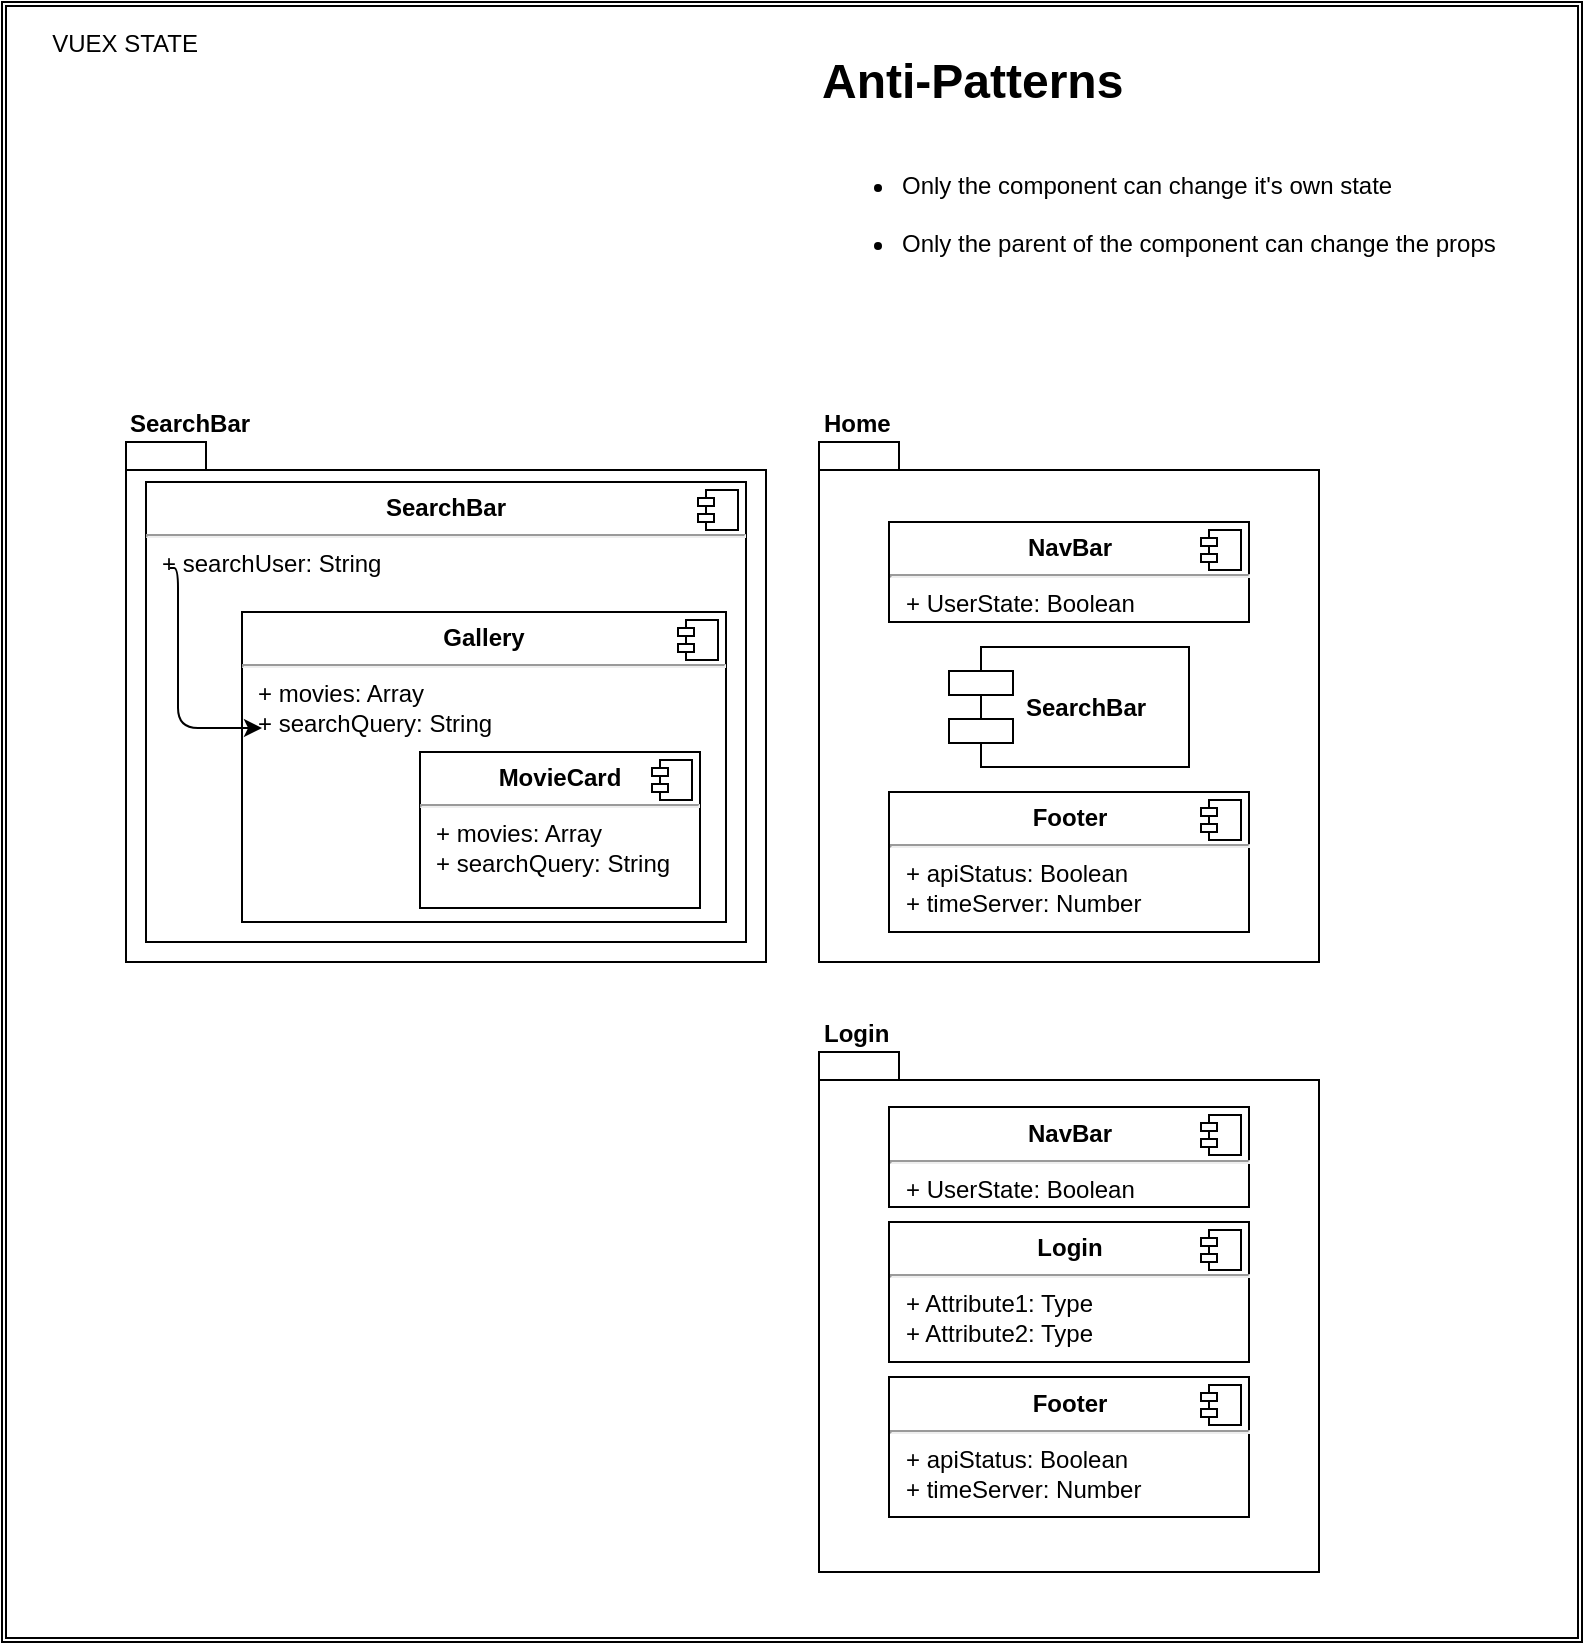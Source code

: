<mxfile version="10.9.5" type="device"><diagram id="QacMfeAh82CViABxAXT-" name="Page-1"><mxGraphModel dx="946" dy="606" grid="1" gridSize="10" guides="1" tooltips="1" connect="1" arrows="1" fold="1" page="1" pageScale="1" pageWidth="827" pageHeight="1169" math="0" shadow="0"><root><mxCell id="0"/><mxCell id="1" parent="0"/><mxCell id="YCaqPxZkfvd1cFvyeWf6-24" value="VUEX STATE" style="shape=ext;double=1;rounded=0;whiteSpace=wrap;html=1;labelBackgroundColor=#ffffff;align=right;labelPosition=left;verticalLabelPosition=top;verticalAlign=bottom;spacingRight=-100;spacingBottom=-30;" parent="1" vertex="1"><mxGeometry x="20" y="20" width="790" height="820" as="geometry"/></mxCell><mxCell id="YCaqPxZkfvd1cFvyeWf6-19" value="" style="group" parent="1" vertex="1" connectable="0"><mxGeometry x="428.5" y="240" width="250" height="260" as="geometry"/></mxCell><mxCell id="YCaqPxZkfvd1cFvyeWf6-14" value="Home" style="shape=folder;fontStyle=1;spacingTop=-15;tabWidth=40;tabHeight=14;tabPosition=left;labelBackgroundColor=#ffffff;labelPosition=center;verticalLabelPosition=top;align=left;verticalAlign=bottom;whiteSpace=wrap;html=1;" parent="YCaqPxZkfvd1cFvyeWf6-19" vertex="1"><mxGeometry width="250" height="260" as="geometry"/></mxCell><mxCell id="YCaqPxZkfvd1cFvyeWf6-3" value="&lt;p style=&quot;margin: 0px ; margin-top: 6px ; text-align: center&quot;&gt;&lt;b&gt;NavBar&lt;/b&gt;&lt;/p&gt;&lt;hr&gt;&lt;p style=&quot;margin: 0px ; margin-left: 8px&quot;&gt;+ UserState: Boolean&lt;br&gt;&lt;/p&gt;" style="align=left;overflow=fill;html=1;labelBackgroundColor=none;" parent="YCaqPxZkfvd1cFvyeWf6-19" vertex="1"><mxGeometry x="35" y="40" width="180" height="50" as="geometry"/></mxCell><mxCell id="YCaqPxZkfvd1cFvyeWf6-4" value="" style="shape=component;jettyWidth=8;jettyHeight=4;" parent="YCaqPxZkfvd1cFvyeWf6-3" vertex="1"><mxGeometry x="1" width="20" height="20" relative="1" as="geometry"><mxPoint x="-24" y="4" as="offset"/></mxGeometry></mxCell><mxCell id="YCaqPxZkfvd1cFvyeWf6-7" value="&lt;p style=&quot;margin: 0px ; margin-top: 6px ; text-align: center&quot;&gt;&lt;b&gt;Footer&lt;/b&gt;&lt;/p&gt;&lt;hr&gt;&lt;p style=&quot;margin: 0px ; margin-left: 8px&quot;&gt;+ apiStatus: Boolean&lt;br&gt;+ timeServer: Number&lt;/p&gt;" style="align=left;overflow=fill;html=1;labelBackgroundColor=none;" parent="YCaqPxZkfvd1cFvyeWf6-19" vertex="1"><mxGeometry x="35" y="175" width="180" height="70" as="geometry"/></mxCell><mxCell id="YCaqPxZkfvd1cFvyeWf6-8" value="" style="shape=component;jettyWidth=8;jettyHeight=4;" parent="YCaqPxZkfvd1cFvyeWf6-7" vertex="1"><mxGeometry x="1" width="20" height="20" relative="1" as="geometry"><mxPoint x="-24" y="4" as="offset"/></mxGeometry></mxCell><mxCell id="YCaqPxZkfvd1cFvyeWf6-21" value="&lt;b&gt;SearchBar&lt;/b&gt;" style="shape=component;align=left;spacingLeft=36;labelBackgroundColor=#ffffff;html=1;" parent="YCaqPxZkfvd1cFvyeWf6-19" vertex="1"><mxGeometry x="65" y="102.5" width="120" height="60" as="geometry"/></mxCell><mxCell id="YCaqPxZkfvd1cFvyeWf6-23" value="" style="group;container=0;imageAspect=1;" parent="1" vertex="1" connectable="0"><mxGeometry x="173.5" y="115" width="250" height="260" as="geometry"><mxRectangle x="92.5" y="115" width="50" height="40" as="alternateBounds"/></mxGeometry></mxCell><mxCell id="YCaqPxZkfvd1cFvyeWf6-20" value="" style="group" parent="YCaqPxZkfvd1cFvyeWf6-23" vertex="1" connectable="0"><mxGeometry x="-21.5" y="125" width="250" height="260" as="geometry"/></mxCell><mxCell id="YCaqPxZkfvd1cFvyeWf6-2" value="SearchBar" style="shape=folder;fontStyle=1;spacingTop=-15;tabWidth=40;tabHeight=14;tabPosition=left;labelBackgroundColor=#ffffff;labelPosition=center;verticalLabelPosition=top;align=left;verticalAlign=bottom;whiteSpace=wrap;html=1;" parent="YCaqPxZkfvd1cFvyeWf6-20" vertex="1"><mxGeometry x="-70" width="320" height="260" as="geometry"/></mxCell><mxCell id="YCaqPxZkfvd1cFvyeWf6-11" value="&lt;p style=&quot;margin: 0px ; margin-top: 6px ; text-align: center&quot;&gt;&lt;b&gt;SearchBar&lt;/b&gt;&lt;/p&gt;&lt;hr&gt;&lt;p style=&quot;margin: 0px ; margin-left: 8px&quot;&gt;+ searchUser: String&lt;br&gt;&lt;/p&gt;" style="align=left;overflow=fill;html=1;labelBackgroundColor=none;" parent="YCaqPxZkfvd1cFvyeWf6-20" vertex="1"><mxGeometry x="-60" y="20" width="300" height="230" as="geometry"/></mxCell><mxCell id="YCaqPxZkfvd1cFvyeWf6-12" value="" style="shape=component;jettyWidth=8;jettyHeight=4;" parent="YCaqPxZkfvd1cFvyeWf6-11" vertex="1"><mxGeometry x="1" width="20" height="20" relative="1" as="geometry"><mxPoint x="-24" y="4" as="offset"/></mxGeometry></mxCell><mxCell id="YCaqPxZkfvd1cFvyeWf6-9" value="&lt;p style=&quot;margin: 0px ; margin-top: 6px ; text-align: center&quot;&gt;&lt;b&gt;Gallery&lt;/b&gt;&lt;/p&gt;&lt;hr&gt;&lt;p style=&quot;margin: 0px ; margin-left: 8px&quot;&gt;+ movies: Array&lt;br&gt;+ searchQuery: String&lt;/p&gt;" style="align=left;overflow=fill;html=1;labelBackgroundColor=none;" parent="YCaqPxZkfvd1cFvyeWf6-11" vertex="1"><mxGeometry x="48" y="65" width="242" height="155" as="geometry"/></mxCell><mxCell id="YCaqPxZkfvd1cFvyeWf6-10" value="" style="shape=component;jettyWidth=8;jettyHeight=4;" parent="YCaqPxZkfvd1cFvyeWf6-9" vertex="1"><mxGeometry x="1" width="20" height="20" relative="1" as="geometry"><mxPoint x="-24" y="4" as="offset"/></mxGeometry></mxCell><mxCell id="nOWm6Ob3X2LucCu3jV2x-1" value="&lt;p style=&quot;margin: 0px ; margin-top: 6px ; text-align: center&quot;&gt;&lt;b&gt;MovieCard&lt;/b&gt;&lt;/p&gt;&lt;hr&gt;&lt;p style=&quot;margin: 0px ; margin-left: 8px&quot;&gt;+ movies: Array&lt;br&gt;+ searchQuery: String&lt;/p&gt;" style="align=left;overflow=fill;html=1;labelBackgroundColor=none;" vertex="1" parent="YCaqPxZkfvd1cFvyeWf6-9"><mxGeometry x="89" y="70" width="140" height="78" as="geometry"/></mxCell><mxCell id="nOWm6Ob3X2LucCu3jV2x-2" value="" style="shape=component;jettyWidth=8;jettyHeight=4;" vertex="1" parent="nOWm6Ob3X2LucCu3jV2x-1"><mxGeometry x="1" width="20" height="20" relative="1" as="geometry"><mxPoint x="-24" y="4" as="offset"/></mxGeometry></mxCell><mxCell id="YCaqPxZkfvd1cFvyeWf6-22" value="" style="edgeStyle=segmentEdgeStyle;endArrow=classic;html=1;" parent="YCaqPxZkfvd1cFvyeWf6-20" edge="1"><mxGeometry width="50" height="50" relative="1" as="geometry"><mxPoint x="-48" y="63" as="sourcePoint"/><mxPoint x="-2" y="143" as="targetPoint"/><Array as="points"><mxPoint x="-44" y="143"/></Array></mxGeometry></mxCell><mxCell id="YCaqPxZkfvd1cFvyeWf6-27" value="" style="group" parent="1" vertex="1" connectable="0"><mxGeometry x="428.5" y="545" width="250" height="260" as="geometry"/></mxCell><mxCell id="YCaqPxZkfvd1cFvyeWf6-15" value="Login&lt;br&gt;" style="shape=folder;fontStyle=1;spacingTop=-15;tabWidth=40;tabHeight=14;tabPosition=left;labelBackgroundColor=#ffffff;labelPosition=center;verticalLabelPosition=top;align=left;verticalAlign=bottom;whiteSpace=wrap;html=1;" parent="YCaqPxZkfvd1cFvyeWf6-27" vertex="1"><mxGeometry width="250" height="260" as="geometry"/></mxCell><mxCell id="YCaqPxZkfvd1cFvyeWf6-5" value="&lt;p style=&quot;margin: 0px ; margin-top: 6px ; text-align: center&quot;&gt;&lt;b&gt;Login&lt;/b&gt;&lt;/p&gt;&lt;hr&gt;&lt;p style=&quot;margin: 0px ; margin-left: 8px&quot;&gt;+ Attribute1: Type&lt;br&gt;+ Attribute2: Type&lt;/p&gt;" style="align=left;overflow=fill;html=1;labelBackgroundColor=none;" parent="YCaqPxZkfvd1cFvyeWf6-27" vertex="1"><mxGeometry x="35" y="85" width="180" height="70" as="geometry"/></mxCell><mxCell id="YCaqPxZkfvd1cFvyeWf6-6" value="" style="shape=component;jettyWidth=8;jettyHeight=4;" parent="YCaqPxZkfvd1cFvyeWf6-5" vertex="1"><mxGeometry x="1" width="20" height="20" relative="1" as="geometry"><mxPoint x="-24" y="4" as="offset"/></mxGeometry></mxCell><mxCell id="nOWm6Ob3X2LucCu3jV2x-7" value="&lt;p style=&quot;margin: 0px ; margin-top: 6px ; text-align: center&quot;&gt;&lt;b&gt;NavBar&lt;/b&gt;&lt;/p&gt;&lt;hr&gt;&lt;p style=&quot;margin: 0px ; margin-left: 8px&quot;&gt;+ UserState: Boolean&lt;br&gt;&lt;/p&gt;" style="align=left;overflow=fill;html=1;labelBackgroundColor=none;" vertex="1" parent="YCaqPxZkfvd1cFvyeWf6-27"><mxGeometry x="35" y="27.5" width="180" height="50" as="geometry"/></mxCell><mxCell id="nOWm6Ob3X2LucCu3jV2x-8" value="" style="shape=component;jettyWidth=8;jettyHeight=4;" vertex="1" parent="nOWm6Ob3X2LucCu3jV2x-7"><mxGeometry x="1" width="20" height="20" relative="1" as="geometry"><mxPoint x="-24" y="4" as="offset"/></mxGeometry></mxCell><mxCell id="nOWm6Ob3X2LucCu3jV2x-9" value="&lt;p style=&quot;margin: 0px ; margin-top: 6px ; text-align: center&quot;&gt;&lt;b&gt;Footer&lt;/b&gt;&lt;/p&gt;&lt;hr&gt;&lt;p style=&quot;margin: 0px ; margin-left: 8px&quot;&gt;+ apiStatus: Boolean&lt;br&gt;+ timeServer: Number&lt;/p&gt;" style="align=left;overflow=fill;html=1;labelBackgroundColor=none;" vertex="1" parent="YCaqPxZkfvd1cFvyeWf6-27"><mxGeometry x="35" y="162.5" width="180" height="70" as="geometry"/></mxCell><mxCell id="nOWm6Ob3X2LucCu3jV2x-10" value="" style="shape=component;jettyWidth=8;jettyHeight=4;" vertex="1" parent="nOWm6Ob3X2LucCu3jV2x-9"><mxGeometry x="1" width="20" height="20" relative="1" as="geometry"><mxPoint x="-24" y="4" as="offset"/></mxGeometry></mxCell><mxCell id="YCaqPxZkfvd1cFvyeWf6-28" value="&lt;h1&gt;Anti-Patterns&lt;/h1&gt;&lt;ul&gt;&lt;br/&gt;&lt;li&gt;Only the component can change it's own state&lt;/li&gt;&lt;br/&gt;&lt;li&gt;Only the parent of the component can change the props&lt;/li&gt;&lt;/ul&gt;" style="text;html=1;strokeColor=none;fillColor=none;spacing=5;spacingTop=-20;whiteSpace=wrap;overflow=hidden;rounded=0;labelBackgroundColor=#ffffff;align=left;" parent="1" vertex="1"><mxGeometry x="425" y="40" width="377" height="111" as="geometry"/></mxCell></root></mxGraphModel></diagram></mxfile>